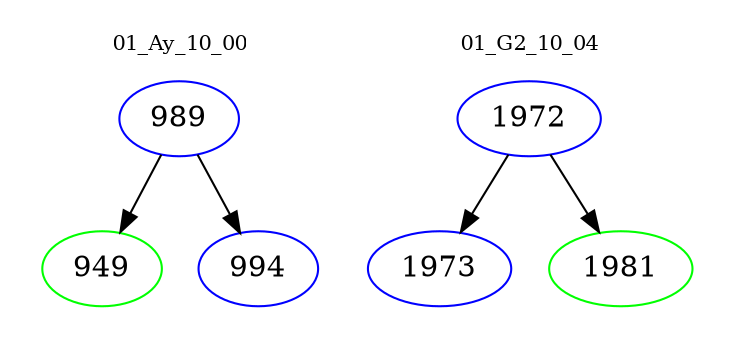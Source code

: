 digraph{
subgraph cluster_0 {
color = white
label = "01_Ay_10_00";
fontsize=10;
T0_989 [label="989", color="blue"]
T0_989 -> T0_949 [color="black"]
T0_949 [label="949", color="green"]
T0_989 -> T0_994 [color="black"]
T0_994 [label="994", color="blue"]
}
subgraph cluster_1 {
color = white
label = "01_G2_10_04";
fontsize=10;
T1_1972 [label="1972", color="blue"]
T1_1972 -> T1_1973 [color="black"]
T1_1973 [label="1973", color="blue"]
T1_1972 -> T1_1981 [color="black"]
T1_1981 [label="1981", color="green"]
}
}

